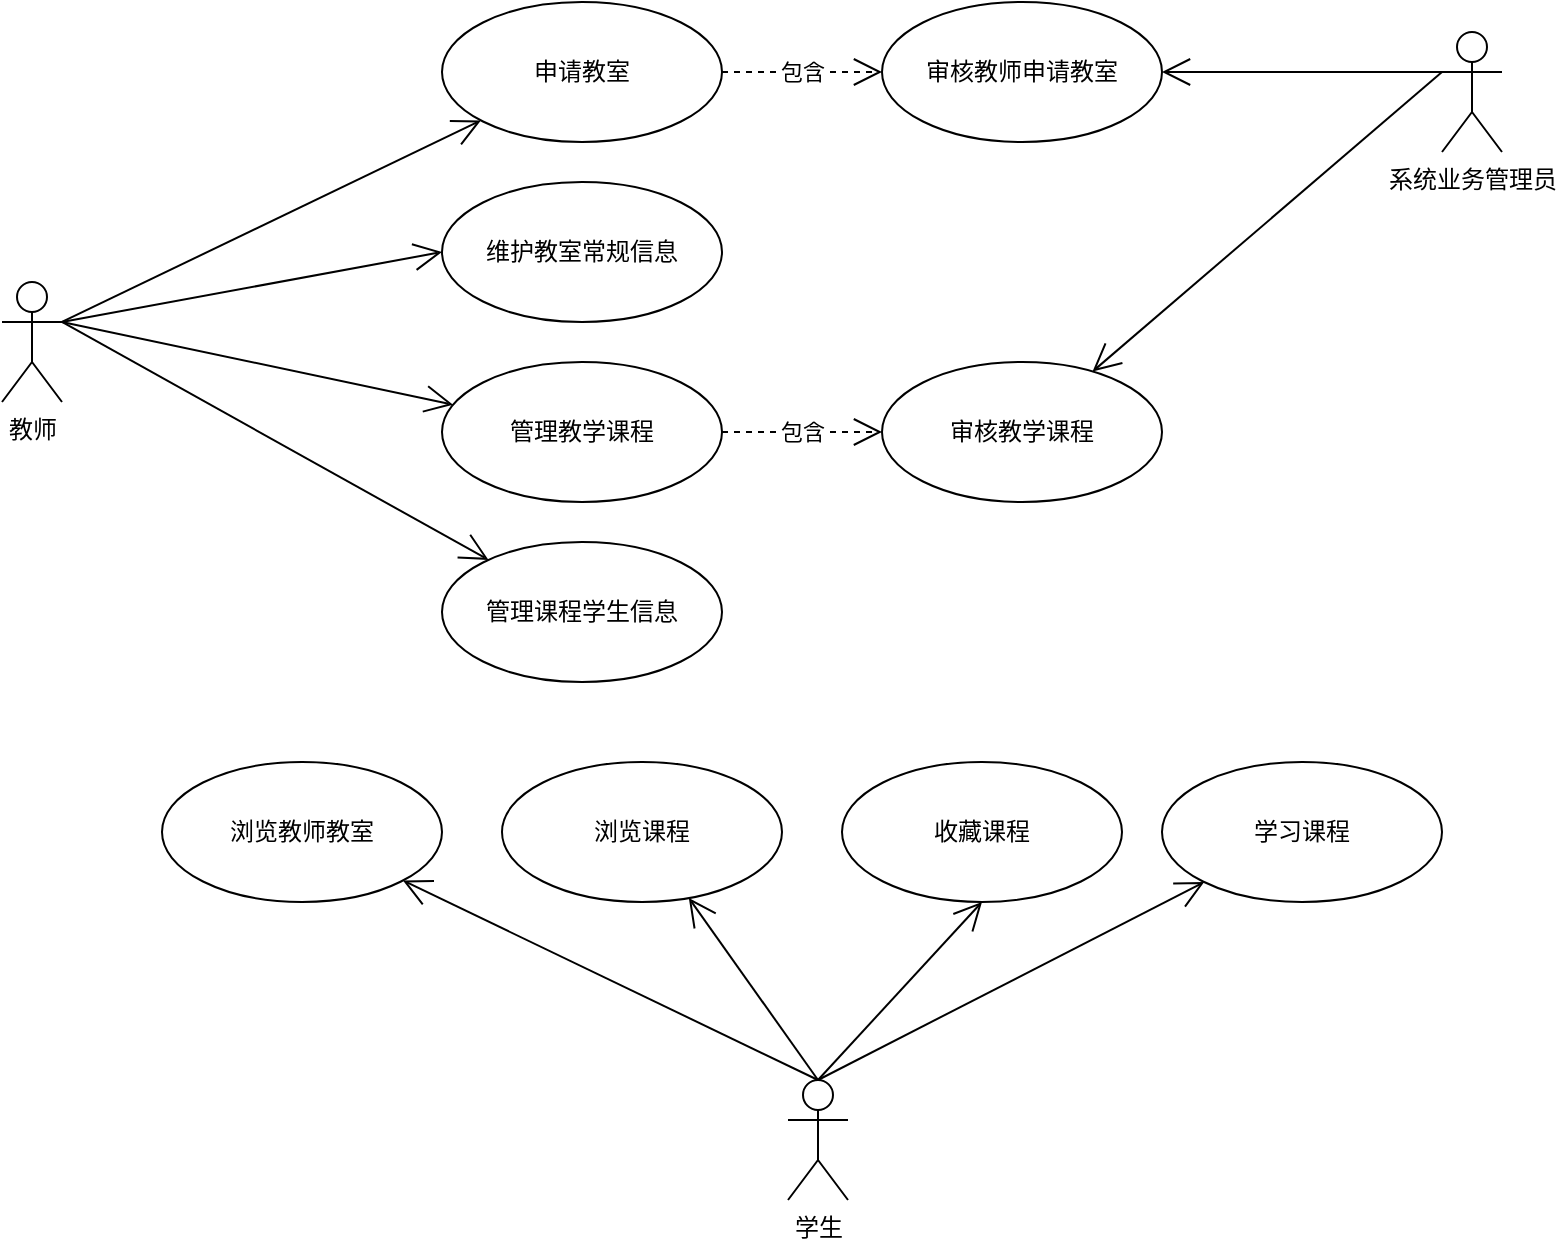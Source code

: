 <mxfile version="17.2.1" type="device" pages="4"><diagram id="CZV9MMM0hXiDkOWmQuvB" name="总体业务说明"><mxGraphModel dx="1185" dy="749" grid="1" gridSize="10" guides="1" tooltips="1" connect="1" arrows="1" fold="1" page="1" pageScale="1" pageWidth="827" pageHeight="1169" background="none" math="0" shadow="0"><root><mxCell id="0"/><mxCell id="1" parent="0"/><mxCell id="nzibrDUeOZ5jH33eeFMC-2" value="教师" style="shape=umlActor;verticalLabelPosition=bottom;verticalAlign=top;html=1;rounded=0;" parent="1" vertex="1"><mxGeometry x="20" y="200" width="30" height="60" as="geometry"/></mxCell><mxCell id="nzibrDUeOZ5jH33eeFMC-6" value="" style="endArrow=open;endFill=1;endSize=12;html=1;rounded=0;exitX=1;exitY=0.333;exitDx=0;exitDy=0;exitPerimeter=0;" parent="1" source="nzibrDUeOZ5jH33eeFMC-2" target="nzibrDUeOZ5jH33eeFMC-7" edge="1"><mxGeometry width="160" relative="1" as="geometry"><mxPoint x="330" y="520" as="sourcePoint"/><mxPoint x="267.551" y="124.569" as="targetPoint"/></mxGeometry></mxCell><mxCell id="nzibrDUeOZ5jH33eeFMC-7" value="申请教室" style="ellipse;whiteSpace=wrap;html=1;rounded=0;" parent="1" vertex="1"><mxGeometry x="240" y="60" width="140" height="70" as="geometry"/></mxCell><mxCell id="nzibrDUeOZ5jH33eeFMC-8" value="审核教师申请教室" style="ellipse;whiteSpace=wrap;html=1;rounded=0;" parent="1" vertex="1"><mxGeometry x="460" y="60" width="140" height="70" as="geometry"/></mxCell><mxCell id="nzibrDUeOZ5jH33eeFMC-9" value="系统业务管理员" style="shape=umlActor;verticalLabelPosition=bottom;verticalAlign=top;html=1;rounded=0;" parent="1" vertex="1"><mxGeometry x="740" y="75" width="30" height="60" as="geometry"/></mxCell><mxCell id="nzibrDUeOZ5jH33eeFMC-11" value="" style="endArrow=open;endFill=1;endSize=12;html=1;rounded=0;exitX=0;exitY=0.333;exitDx=0;exitDy=0;exitPerimeter=0;" parent="1" source="nzibrDUeOZ5jH33eeFMC-9" target="nzibrDUeOZ5jH33eeFMC-8" edge="1"><mxGeometry width="160" relative="1" as="geometry"><mxPoint x="580" y="260" as="sourcePoint"/><mxPoint x="490" y="520" as="targetPoint"/></mxGeometry></mxCell><mxCell id="nzibrDUeOZ5jH33eeFMC-14" value="包含" style="endArrow=open;endSize=12;dashed=1;html=1;rounded=0;exitX=1;exitY=0.5;exitDx=0;exitDy=0;entryX=0;entryY=0.5;entryDx=0;entryDy=0;" parent="1" source="nzibrDUeOZ5jH33eeFMC-7" target="nzibrDUeOZ5jH33eeFMC-8" edge="1"><mxGeometry width="160" relative="1" as="geometry"><mxPoint x="330" y="260" as="sourcePoint"/><mxPoint x="490" y="260" as="targetPoint"/></mxGeometry></mxCell><mxCell id="nzibrDUeOZ5jH33eeFMC-15" value="维护教室常规信息" style="ellipse;whiteSpace=wrap;html=1;rounded=0;" parent="1" vertex="1"><mxGeometry x="240" y="150" width="140" height="70" as="geometry"/></mxCell><mxCell id="nzibrDUeOZ5jH33eeFMC-16" value="管理教学课程" style="ellipse;whiteSpace=wrap;html=1;rounded=0;" parent="1" vertex="1"><mxGeometry x="240" y="240" width="140" height="70" as="geometry"/></mxCell><mxCell id="nzibrDUeOZ5jH33eeFMC-18" value="" style="endArrow=open;endFill=1;endSize=12;html=1;rounded=0;exitX=1;exitY=0.333;exitDx=0;exitDy=0;exitPerimeter=0;entryX=0;entryY=0.5;entryDx=0;entryDy=0;" parent="1" source="nzibrDUeOZ5jH33eeFMC-2" target="nzibrDUeOZ5jH33eeFMC-15" edge="1"><mxGeometry width="160" relative="1" as="geometry"><mxPoint x="330" y="520" as="sourcePoint"/><mxPoint x="490" y="520" as="targetPoint"/></mxGeometry></mxCell><mxCell id="nzibrDUeOZ5jH33eeFMC-19" value="" style="endArrow=open;endFill=1;endSize=12;html=1;rounded=0;exitX=1;exitY=0.333;exitDx=0;exitDy=0;exitPerimeter=0;" parent="1" source="nzibrDUeOZ5jH33eeFMC-2" target="nzibrDUeOZ5jH33eeFMC-16" edge="1"><mxGeometry width="160" relative="1" as="geometry"><mxPoint x="330" y="520" as="sourcePoint"/><mxPoint x="490" y="520" as="targetPoint"/></mxGeometry></mxCell><mxCell id="nzibrDUeOZ5jH33eeFMC-20" value="管理课程学生信息" style="ellipse;whiteSpace=wrap;html=1;rounded=0;" parent="1" vertex="1"><mxGeometry x="240" y="330" width="140" height="70" as="geometry"/></mxCell><mxCell id="nzibrDUeOZ5jH33eeFMC-21" value="" style="endArrow=open;endFill=1;endSize=12;html=1;rounded=0;exitX=1;exitY=0.333;exitDx=0;exitDy=0;exitPerimeter=0;" parent="1" source="nzibrDUeOZ5jH33eeFMC-2" target="nzibrDUeOZ5jH33eeFMC-20" edge="1"><mxGeometry width="160" relative="1" as="geometry"><mxPoint x="330" y="520" as="sourcePoint"/><mxPoint x="490" y="520" as="targetPoint"/></mxGeometry></mxCell><mxCell id="nzibrDUeOZ5jH33eeFMC-23" value="审核教学课程" style="ellipse;whiteSpace=wrap;html=1;rounded=0;" parent="1" vertex="1"><mxGeometry x="460" y="240" width="140" height="70" as="geometry"/></mxCell><mxCell id="nzibrDUeOZ5jH33eeFMC-24" value="包含" style="endArrow=open;endSize=12;dashed=1;html=1;rounded=0;exitX=1;exitY=0.5;exitDx=0;exitDy=0;entryX=0;entryY=0.5;entryDx=0;entryDy=0;" parent="1" source="nzibrDUeOZ5jH33eeFMC-16" target="nzibrDUeOZ5jH33eeFMC-23" edge="1"><mxGeometry width="160" relative="1" as="geometry"><mxPoint x="330" y="520" as="sourcePoint"/><mxPoint x="490" y="520" as="targetPoint"/></mxGeometry></mxCell><mxCell id="nzibrDUeOZ5jH33eeFMC-25" value="" style="endArrow=open;endFill=1;endSize=12;html=1;rounded=0;exitX=0;exitY=0.333;exitDx=0;exitDy=0;exitPerimeter=0;" parent="1" source="nzibrDUeOZ5jH33eeFMC-9" target="nzibrDUeOZ5jH33eeFMC-23" edge="1"><mxGeometry width="160" relative="1" as="geometry"><mxPoint x="330" y="520" as="sourcePoint"/><mxPoint x="490" y="520" as="targetPoint"/></mxGeometry></mxCell><mxCell id="nzibrDUeOZ5jH33eeFMC-26" value="浏览教师教室" style="ellipse;whiteSpace=wrap;html=1;rounded=0;" parent="1" vertex="1"><mxGeometry x="100" y="440" width="140" height="70" as="geometry"/></mxCell><mxCell id="nzibrDUeOZ5jH33eeFMC-27" value="浏览课程" style="ellipse;whiteSpace=wrap;html=1;rounded=0;" parent="1" vertex="1"><mxGeometry x="270" y="440" width="140" height="70" as="geometry"/></mxCell><mxCell id="nzibrDUeOZ5jH33eeFMC-28" value="收藏课程" style="ellipse;whiteSpace=wrap;html=1;rounded=0;" parent="1" vertex="1"><mxGeometry x="440" y="440" width="140" height="70" as="geometry"/></mxCell><mxCell id="nzibrDUeOZ5jH33eeFMC-29" value="学习课程" style="ellipse;whiteSpace=wrap;html=1;rounded=0;" parent="1" vertex="1"><mxGeometry x="600" y="440" width="140" height="70" as="geometry"/></mxCell><mxCell id="nzibrDUeOZ5jH33eeFMC-30" value="学生" style="shape=umlActor;verticalLabelPosition=bottom;verticalAlign=top;html=1;rounded=0;" parent="1" vertex="1"><mxGeometry x="413" y="599" width="30" height="60" as="geometry"/></mxCell><mxCell id="nzibrDUeOZ5jH33eeFMC-32" value="" style="endArrow=open;endFill=1;endSize=12;html=1;rounded=0;exitX=0.5;exitY=0;exitDx=0;exitDy=0;exitPerimeter=0;" parent="1" source="nzibrDUeOZ5jH33eeFMC-30" target="nzibrDUeOZ5jH33eeFMC-26" edge="1"><mxGeometry width="160" relative="1" as="geometry"><mxPoint x="330" y="520" as="sourcePoint"/><mxPoint x="490" y="520" as="targetPoint"/></mxGeometry></mxCell><mxCell id="nzibrDUeOZ5jH33eeFMC-33" value="" style="endArrow=open;endFill=1;endSize=12;html=1;rounded=0;exitX=0.5;exitY=0;exitDx=0;exitDy=0;exitPerimeter=0;" parent="1" source="nzibrDUeOZ5jH33eeFMC-30" target="nzibrDUeOZ5jH33eeFMC-27" edge="1"><mxGeometry width="160" relative="1" as="geometry"><mxPoint x="410" y="640" as="sourcePoint"/><mxPoint x="490" y="520" as="targetPoint"/></mxGeometry></mxCell><mxCell id="nzibrDUeOZ5jH33eeFMC-34" value="" style="endArrow=open;endFill=1;endSize=12;html=1;rounded=0;exitX=0.5;exitY=0;exitDx=0;exitDy=0;exitPerimeter=0;entryX=0.5;entryY=1;entryDx=0;entryDy=0;" parent="1" source="nzibrDUeOZ5jH33eeFMC-30" target="nzibrDUeOZ5jH33eeFMC-28" edge="1"><mxGeometry width="160" relative="1" as="geometry"><mxPoint x="330" y="520" as="sourcePoint"/><mxPoint x="490" y="520" as="targetPoint"/></mxGeometry></mxCell><mxCell id="nzibrDUeOZ5jH33eeFMC-35" value="" style="endArrow=open;endFill=1;endSize=12;html=1;rounded=0;exitX=0.5;exitY=0;exitDx=0;exitDy=0;exitPerimeter=0;" parent="1" source="nzibrDUeOZ5jH33eeFMC-30" target="nzibrDUeOZ5jH33eeFMC-29" edge="1"><mxGeometry width="160" relative="1" as="geometry"><mxPoint x="330" y="520" as="sourcePoint"/><mxPoint x="490" y="520" as="targetPoint"/></mxGeometry></mxCell></root></mxGraphModel></diagram><diagram id="v4Ql7SqHgAKQYIRvt1Us" name="软件的数据及关系说明"><mxGraphModel dx="1422" dy="865" grid="1" gridSize="10" guides="1" tooltips="1" connect="1" arrows="1" fold="1" page="1" pageScale="1" pageWidth="827" pageHeight="1169" math="0" shadow="0"><root><mxCell id="0MMHEN8xctuOCopO_JTM-0"/><mxCell id="0MMHEN8xctuOCopO_JTM-1" parent="0MMHEN8xctuOCopO_JTM-0"/><mxCell id="0MMHEN8xctuOCopO_JTM-2" value="教室种类" style="swimlane;fontStyle=1;align=center;verticalAlign=top;childLayout=stackLayout;horizontal=1;startSize=26;horizontalStack=0;resizeParent=1;resizeParentMax=0;resizeLast=0;collapsible=1;marginBottom=0;" parent="0MMHEN8xctuOCopO_JTM-1" vertex="1"><mxGeometry x="80" y="400" width="90" height="100" as="geometry"/></mxCell><mxCell id="0MMHEN8xctuOCopO_JTM-3" value="+ 名称&#10;+ 说明" style="text;strokeColor=none;fillColor=none;align=left;verticalAlign=top;spacingLeft=4;spacingRight=4;overflow=hidden;rotatable=0;points=[[0,0.5],[1,0.5]];portConstraint=eastwest;" parent="0MMHEN8xctuOCopO_JTM-2" vertex="1"><mxGeometry y="26" width="90" height="74" as="geometry"/></mxCell><mxCell id="PCjCt78BvHoQyzqr5lHw-0" value="教室" style="swimlane;fontStyle=1;align=center;verticalAlign=top;childLayout=stackLayout;horizontal=1;startSize=26;horizontalStack=0;resizeParent=1;resizeParentMax=0;resizeLast=0;collapsible=1;marginBottom=0;" parent="0MMHEN8xctuOCopO_JTM-1" vertex="1"><mxGeometry x="330" y="400" width="90" height="100" as="geometry"/></mxCell><mxCell id="PCjCt78BvHoQyzqr5lHw-1" value="+ 名称&#10;+ 说明&#10;+ 开放时间&#10;+ 关闭时间" style="text;strokeColor=none;fillColor=none;align=left;verticalAlign=top;spacingLeft=4;spacingRight=4;overflow=hidden;rotatable=0;points=[[0,0.5],[1,0.5]];portConstraint=eastwest;" parent="PCjCt78BvHoQyzqr5lHw-0" vertex="1"><mxGeometry y="26" width="90" height="74" as="geometry"/></mxCell><mxCell id="PCjCt78BvHoQyzqr5lHw-2" value="用户" style="swimlane;fontStyle=1;align=center;verticalAlign=top;childLayout=stackLayout;horizontal=1;startSize=26;horizontalStack=0;resizeParent=1;resizeParentMax=0;resizeLast=0;collapsible=1;marginBottom=0;" parent="0MMHEN8xctuOCopO_JTM-1" vertex="1"><mxGeometry x="330" y="80" width="90" height="100" as="geometry"/></mxCell><mxCell id="PCjCt78BvHoQyzqr5lHw-3" value="+ 名称&#10;+ 电子邮件&#10;+ 移动电话&#10;+ 密码" style="text;strokeColor=none;fillColor=none;align=left;verticalAlign=top;spacingLeft=4;spacingRight=4;overflow=hidden;rotatable=0;points=[[0,0.5],[1,0.5]];portConstraint=eastwest;" parent="PCjCt78BvHoQyzqr5lHw-2" vertex="1"><mxGeometry y="26" width="90" height="74" as="geometry"/></mxCell><mxCell id="PCjCt78BvHoQyzqr5lHw-4" value="用户组" style="swimlane;fontStyle=1;align=center;verticalAlign=top;childLayout=stackLayout;horizontal=1;startSize=26;horizontalStack=0;resizeParent=1;resizeParentMax=0;resizeLast=0;collapsible=1;marginBottom=0;" parent="0MMHEN8xctuOCopO_JTM-1" vertex="1"><mxGeometry x="150" y="80" width="90" height="100" as="geometry"/></mxCell><mxCell id="PCjCt78BvHoQyzqr5lHw-5" value="+ 名称&#10;+ 说明" style="text;strokeColor=none;fillColor=none;align=left;verticalAlign=top;spacingLeft=4;spacingRight=4;overflow=hidden;rotatable=0;points=[[0,0.5],[1,0.5]];portConstraint=eastwest;" parent="PCjCt78BvHoQyzqr5lHw-4" vertex="1"><mxGeometry y="26" width="90" height="74" as="geometry"/></mxCell><mxCell id="PCjCt78BvHoQyzqr5lHw-10" value="Relation" style="endArrow=open;html=1;endSize=12;startArrow=diamondThin;startSize=14;startFill=0;edgeStyle=orthogonalEdgeStyle;rounded=0;exitX=1;exitY=0.5;exitDx=0;exitDy=0;entryX=0;entryY=0.5;entryDx=0;entryDy=0;" parent="0MMHEN8xctuOCopO_JTM-1" source="PCjCt78BvHoQyzqr5lHw-5" target="PCjCt78BvHoQyzqr5lHw-3" edge="1"><mxGeometry relative="1" as="geometry"><mxPoint x="250" y="280" as="sourcePoint"/><mxPoint x="410" y="280" as="targetPoint"/></mxGeometry></mxCell><mxCell id="PCjCt78BvHoQyzqr5lHw-11" value="0..n" style="edgeLabel;resizable=0;html=1;align=left;verticalAlign=top;" parent="PCjCt78BvHoQyzqr5lHw-10" connectable="0" vertex="1"><mxGeometry x="-1" relative="1" as="geometry"/></mxCell><mxCell id="PCjCt78BvHoQyzqr5lHw-12" value="1" style="edgeLabel;resizable=0;html=1;align=right;verticalAlign=top;" parent="PCjCt78BvHoQyzqr5lHw-10" connectable="0" vertex="1"><mxGeometry x="1" relative="1" as="geometry"/></mxCell><mxCell id="PCjCt78BvHoQyzqr5lHw-13" value="教师" style="swimlane;fontStyle=1;align=center;verticalAlign=top;childLayout=stackLayout;horizontal=1;startSize=26;horizontalStack=0;resizeParent=1;resizeParentMax=0;resizeLast=0;collapsible=1;marginBottom=0;" parent="0MMHEN8xctuOCopO_JTM-1" vertex="1"><mxGeometry x="330" y="250" width="90" height="70" as="geometry"/></mxCell><mxCell id="PCjCt78BvHoQyzqr5lHw-15" value="学生" style="swimlane;fontStyle=1;align=center;verticalAlign=top;childLayout=stackLayout;horizontal=1;startSize=26;horizontalStack=0;resizeParent=1;resizeParentMax=0;resizeLast=0;collapsible=1;marginBottom=0;" parent="0MMHEN8xctuOCopO_JTM-1" vertex="1"><mxGeometry x="590" y="250" width="90" height="70" as="geometry"/></mxCell><mxCell id="PCjCt78BvHoQyzqr5lHw-16" value="业务管理员" style="swimlane;fontStyle=1;align=center;verticalAlign=top;childLayout=stackLayout;horizontal=1;startSize=26;horizontalStack=0;resizeParent=1;resizeParentMax=0;resizeLast=0;collapsible=1;marginBottom=0;" parent="0MMHEN8xctuOCopO_JTM-1" vertex="1"><mxGeometry x="80" y="250" width="90" height="70" as="geometry"/></mxCell><mxCell id="PCjCt78BvHoQyzqr5lHw-17" value="课程" style="swimlane;fontStyle=1;align=center;verticalAlign=top;childLayout=stackLayout;horizontal=1;startSize=26;horizontalStack=0;resizeParent=1;resizeParentMax=0;resizeLast=0;collapsible=1;marginBottom=0;" parent="0MMHEN8xctuOCopO_JTM-1" vertex="1"><mxGeometry x="590" y="400" width="90" height="100" as="geometry"/></mxCell><mxCell id="PCjCt78BvHoQyzqr5lHw-18" value="+ 名称&#10;+ 说明" style="text;strokeColor=none;fillColor=none;align=left;verticalAlign=top;spacingLeft=4;spacingRight=4;overflow=hidden;rotatable=0;points=[[0,0.5],[1,0.5]];portConstraint=eastwest;" parent="PCjCt78BvHoQyzqr5lHw-17" vertex="1"><mxGeometry y="26" width="90" height="74" as="geometry"/></mxCell><mxCell id="PCjCt78BvHoQyzqr5lHw-19" value="" style="endArrow=block;endSize=16;endFill=0;html=1;rounded=0;exitX=0.5;exitY=0;exitDx=0;exitDy=0;" parent="0MMHEN8xctuOCopO_JTM-1" source="PCjCt78BvHoQyzqr5lHw-13" target="PCjCt78BvHoQyzqr5lHw-3" edge="1"><mxGeometry width="160" relative="1" as="geometry"><mxPoint x="210" y="670" as="sourcePoint"/><mxPoint x="370" y="670" as="targetPoint"/></mxGeometry></mxCell><mxCell id="PCjCt78BvHoQyzqr5lHw-20" value="" style="endArrow=block;endSize=16;endFill=0;html=1;rounded=0;exitX=0.5;exitY=0;exitDx=0;exitDy=0;entryX=0.163;entryY=1.036;entryDx=0;entryDy=0;entryPerimeter=0;" parent="0MMHEN8xctuOCopO_JTM-1" source="PCjCt78BvHoQyzqr5lHw-16" target="PCjCt78BvHoQyzqr5lHw-3" edge="1"><mxGeometry x="0.2" y="-50" width="160" relative="1" as="geometry"><mxPoint x="130" y="290" as="sourcePoint"/><mxPoint x="290" y="290" as="targetPoint"/><Array as="points"><mxPoint x="125" y="220"/><mxPoint x="345" y="220"/></Array><mxPoint as="offset"/></mxGeometry></mxCell><mxCell id="PCjCt78BvHoQyzqr5lHw-24" value="" style="endArrow=block;endSize=16;endFill=0;html=1;rounded=0;exitX=0.5;exitY=0;exitDx=0;exitDy=0;entryX=0.837;entryY=1.045;entryDx=0;entryDy=0;entryPerimeter=0;" parent="0MMHEN8xctuOCopO_JTM-1" source="PCjCt78BvHoQyzqr5lHw-15" target="PCjCt78BvHoQyzqr5lHw-3" edge="1"><mxGeometry x="0.2" y="-50" width="160" relative="1" as="geometry"><mxPoint x="135" y="260" as="sourcePoint"/><mxPoint x="354.67" y="192.664" as="targetPoint"/><Array as="points"><mxPoint x="635" y="220"/><mxPoint x="405" y="220"/></Array><mxPoint as="offset"/></mxGeometry></mxCell><mxCell id="PCjCt78BvHoQyzqr5lHw-25" value="" style="endArrow=open;endFill=1;endSize=12;html=1;rounded=0;entryX=0.5;entryY=1;entryDx=0;entryDy=0;exitX=0.5;exitY=0;exitDx=0;exitDy=0;" parent="0MMHEN8xctuOCopO_JTM-1" source="PCjCt78BvHoQyzqr5lHw-0" target="PCjCt78BvHoQyzqr5lHw-13" edge="1"><mxGeometry width="160" relative="1" as="geometry"><mxPoint x="230" y="420" as="sourcePoint"/><mxPoint x="390" y="420" as="targetPoint"/></mxGeometry></mxCell><mxCell id="PCjCt78BvHoQyzqr5lHw-26" value="" style="endArrow=diamondThin;endFill=1;endSize=24;html=1;rounded=0;entryX=1;entryY=0.5;entryDx=0;entryDy=0;exitX=0;exitY=0.5;exitDx=0;exitDy=0;" parent="0MMHEN8xctuOCopO_JTM-1" source="PCjCt78BvHoQyzqr5lHw-1" target="0MMHEN8xctuOCopO_JTM-3" edge="1"><mxGeometry width="160" relative="1" as="geometry"><mxPoint x="140" y="700" as="sourcePoint"/><mxPoint x="300" y="700" as="targetPoint"/></mxGeometry></mxCell><mxCell id="PCjCt78BvHoQyzqr5lHw-28" value="" style="endArrow=diamondThin;endFill=1;endSize=24;html=1;rounded=0;entryX=1;entryY=0.5;entryDx=0;entryDy=0;" parent="0MMHEN8xctuOCopO_JTM-1" source="PCjCt78BvHoQyzqr5lHw-18" target="PCjCt78BvHoQyzqr5lHw-1" edge="1"><mxGeometry width="160" relative="1" as="geometry"><mxPoint x="580.63" y="449.5" as="sourcePoint"/><mxPoint x="420.0" y="449.5" as="targetPoint"/></mxGeometry></mxCell><mxCell id="PCjCt78BvHoQyzqr5lHw-29" value="" style="endArrow=open;endFill=1;endSize=12;html=1;rounded=0;exitX=0.5;exitY=1;exitDx=0;exitDy=0;entryX=0.5;entryY=0;entryDx=0;entryDy=0;" parent="0MMHEN8xctuOCopO_JTM-1" source="PCjCt78BvHoQyzqr5lHw-15" target="PCjCt78BvHoQyzqr5lHw-17" edge="1"><mxGeometry width="160" relative="1" as="geometry"><mxPoint x="230" y="420" as="sourcePoint"/><mxPoint x="390" y="420" as="targetPoint"/></mxGeometry></mxCell></root></mxGraphModel></diagram><diagram id="Lv7sN2hH-i3lVZIDMbXY" name="模块划分"><mxGraphModel dx="916" dy="1025" grid="1" gridSize="10" guides="1" tooltips="1" connect="1" arrows="1" fold="1" page="1" pageScale="1" pageWidth="827" pageHeight="1169" math="0" shadow="0"><root><mxCell id="oVRyLN8H_L6JZ5sVQGmy-0"/><mxCell id="oVRyLN8H_L6JZ5sVQGmy-1" parent="oVRyLN8H_L6JZ5sVQGmy-0"/><mxCell id="oVRyLN8H_L6JZ5sVQGmy-2" value="教师业务管理子系统" style="rounded=1;whiteSpace=wrap;html=1;verticalAlign=top;arcSize=5;" vertex="1" parent="oVRyLN8H_L6JZ5sVQGmy-1"><mxGeometry x="70" y="150" width="170" height="190" as="geometry"/></mxCell><mxCell id="oVRyLN8H_L6JZ5sVQGmy-4" value="教学信息门户子系统" style="rounded=1;whiteSpace=wrap;html=1;verticalAlign=top;" vertex="1" parent="oVRyLN8H_L6JZ5sVQGmy-1"><mxGeometry x="70" y="50" width="550" height="70" as="geometry"/></mxCell><mxCell id="oVRyLN8H_L6JZ5sVQGmy-6" value="常规站点信息维护模块" style="rounded=1;whiteSpace=wrap;html=1;fillColor=#dae8fc;strokeColor=#6c8ebf;gradientColor=#ffffff;" vertex="1" parent="oVRyLN8H_L6JZ5sVQGmy-1"><mxGeometry x="125" y="80" width="140" height="30" as="geometry"/></mxCell><mxCell id="oVRyLN8H_L6JZ5sVQGmy-7" value="课程信息发布维护模块" style="rounded=1;whiteSpace=wrap;html=1;fillColor=#dae8fc;strokeColor=#6c8ebf;gradientColor=#ffffff;" vertex="1" parent="oVRyLN8H_L6JZ5sVQGmy-1"><mxGeometry x="275" y="80" width="140" height="30" as="geometry"/></mxCell><mxCell id="oVRyLN8H_L6JZ5sVQGmy-8" value="课程信息查询服务模块" style="rounded=1;whiteSpace=wrap;html=1;fillColor=#dae8fc;strokeColor=#6c8ebf;gradientColor=#ffffff;" vertex="1" parent="oVRyLN8H_L6JZ5sVQGmy-1"><mxGeometry x="425" y="80" width="140" height="30" as="geometry"/></mxCell><mxCell id="oVRyLN8H_L6JZ5sVQGmy-13" value="" style="group" vertex="1" connectable="0" parent="oVRyLN8H_L6JZ5sVQGmy-1"><mxGeometry x="450" y="150" width="170" height="190" as="geometry"/></mxCell><mxCell id="oVRyLN8H_L6JZ5sVQGmy-3" value="系统业务管理子系统" style="rounded=1;whiteSpace=wrap;html=1;verticalAlign=top;arcSize=8;" vertex="1" parent="oVRyLN8H_L6JZ5sVQGmy-13"><mxGeometry width="170" height="190" as="geometry"/></mxCell><mxCell id="oVRyLN8H_L6JZ5sVQGmy-10" value="课程类型模块" style="rounded=1;whiteSpace=wrap;html=1;fillColor=#dae8fc;strokeColor=#6c8ebf;gradientColor=#ffffff;" vertex="1" parent="oVRyLN8H_L6JZ5sVQGmy-13"><mxGeometry x="22.67" y="30" width="132.22" height="32" as="geometry"/></mxCell><mxCell id="oVRyLN8H_L6JZ5sVQGmy-11" value="教室申请审核管理模块" style="rounded=1;whiteSpace=wrap;html=1;fillColor=#dae8fc;strokeColor=#6c8ebf;gradientColor=#ffffff;" vertex="1" parent="oVRyLN8H_L6JZ5sVQGmy-13"><mxGeometry x="22.67" y="70" width="132.22" height="31.33" as="geometry"/></mxCell><mxCell id="oVRyLN8H_L6JZ5sVQGmy-12" value="课程发布审核管理模块" style="rounded=1;whiteSpace=wrap;html=1;fillColor=#dae8fc;strokeColor=#6c8ebf;gradientColor=#ffffff;" vertex="1" parent="oVRyLN8H_L6JZ5sVQGmy-13"><mxGeometry x="22.67" y="110.0" width="132.22" height="30.67" as="geometry"/></mxCell><mxCell id="oVRyLN8H_L6JZ5sVQGmy-14" value="个人教室信息维护模块" style="rounded=1;whiteSpace=wrap;html=1;fillColor=#dae8fc;strokeColor=#6c8ebf;gradientColor=#ffffff;" vertex="1" parent="oVRyLN8H_L6JZ5sVQGmy-1"><mxGeometry x="85" y="190" width="140" height="30" as="geometry"/></mxCell><mxCell id="oVRyLN8H_L6JZ5sVQGmy-15" value="个人课程信息维护模块" style="rounded=1;whiteSpace=wrap;html=1;fillColor=#dae8fc;strokeColor=#6c8ebf;gradientColor=#ffffff;" vertex="1" parent="oVRyLN8H_L6JZ5sVQGmy-1"><mxGeometry x="85" y="230" width="140" height="30" as="geometry"/></mxCell><mxCell id="oVRyLN8H_L6JZ5sVQGmy-16" value="考试信息维护管理模块" style="rounded=1;whiteSpace=wrap;html=1;fillColor=#dae8fc;strokeColor=#6c8ebf;gradientColor=#ffffff;" vertex="1" parent="oVRyLN8H_L6JZ5sVQGmy-1"><mxGeometry x="85" y="270" width="140" height="30" as="geometry"/></mxCell><mxCell id="oVRyLN8H_L6JZ5sVQGmy-21" value="" style="group" vertex="1" connectable="0" parent="oVRyLN8H_L6JZ5sVQGmy-1"><mxGeometry x="260" y="150" width="170" height="190" as="geometry"/></mxCell><mxCell id="oVRyLN8H_L6JZ5sVQGmy-5" value="学生学习子系统" style="rounded=1;whiteSpace=wrap;html=1;verticalAlign=top;arcSize=4;" vertex="1" parent="oVRyLN8H_L6JZ5sVQGmy-21"><mxGeometry width="170" height="190" as="geometry"/></mxCell><mxCell id="oVRyLN8H_L6JZ5sVQGmy-17" value="课程收藏管理模块" style="rounded=1;whiteSpace=wrap;html=1;fillColor=#dae8fc;strokeColor=#6c8ebf;gradientColor=#ffffff;" vertex="1" parent="oVRyLN8H_L6JZ5sVQGmy-21"><mxGeometry x="15" y="30" width="140" height="30" as="geometry"/></mxCell><mxCell id="oVRyLN8H_L6JZ5sVQGmy-18" value="课程学习管理模块" style="rounded=1;whiteSpace=wrap;html=1;fillColor=#dae8fc;strokeColor=#6c8ebf;gradientColor=#ffffff;" vertex="1" parent="oVRyLN8H_L6JZ5sVQGmy-21"><mxGeometry x="15" y="70" width="140" height="30" as="geometry"/></mxCell><mxCell id="oVRyLN8H_L6JZ5sVQGmy-19" value="学习成绩管理模块" style="rounded=1;whiteSpace=wrap;html=1;fillColor=#dae8fc;strokeColor=#6c8ebf;gradientColor=#ffffff;" vertex="1" parent="oVRyLN8H_L6JZ5sVQGmy-21"><mxGeometry x="15" y="110" width="140" height="30" as="geometry"/></mxCell><mxCell id="oVRyLN8H_L6JZ5sVQGmy-20" value="考试信息查询模块" style="rounded=1;whiteSpace=wrap;html=1;fillColor=#dae8fc;strokeColor=#6c8ebf;gradientColor=#ffffff;" vertex="1" parent="oVRyLN8H_L6JZ5sVQGmy-21"><mxGeometry x="15" y="150" width="140" height="30" as="geometry"/></mxCell></root></mxGraphModel></diagram><diagram id="9DwvNMX9Kdb6Ey5xn8Tw" name="门户站点"><mxGraphModel dx="1290" dy="2194" grid="1" gridSize="10" guides="1" tooltips="1" connect="1" arrows="1" fold="1" page="1" pageScale="1" pageWidth="827" pageHeight="1169" math="0" shadow="0"><root><mxCell id="HdkiuIsHw78JaCzOyYaF-0"/><mxCell id="HdkiuIsHw78JaCzOyYaF-1" parent="HdkiuIsHw78JaCzOyYaF-0"/><mxCell id="HdkiuIsHw78JaCzOyYaF-2" value="" style="html=1;shadow=0;dashed=0;shape=mxgraph.bootstrap.rrect;rSize=5;fillColor=#ffffff;strokeColor=#999999;" vertex="1" parent="HdkiuIsHw78JaCzOyYaF-1"><mxGeometry x="20" y="100" width="170" height="420" as="geometry"/></mxCell><mxCell id="HdkiuIsHw78JaCzOyYaF-3" value="新闻类别 01" style="fillColor=none;strokeColor=none;align=left;spacing=20;fontSize=14;" vertex="1" parent="HdkiuIsHw78JaCzOyYaF-2"><mxGeometry width="170" height="30" relative="1" as="geometry"><mxPoint y="10" as="offset"/></mxGeometry></mxCell><mxCell id="HdkiuIsHw78JaCzOyYaF-4" value="新闻类别 02" style="fillColor=none;strokeColor=none;align=left;spacing=20;fontSize=14;" vertex="1" parent="HdkiuIsHw78JaCzOyYaF-2"><mxGeometry width="170" height="30" relative="1" as="geometry"><mxPoint y="40" as="offset"/></mxGeometry></mxCell><mxCell id="HdkiuIsHw78JaCzOyYaF-5" value="新闻类别 03" style="fillColor=none;strokeColor=none;align=left;spacing=20;fontSize=14;" vertex="1" parent="HdkiuIsHw78JaCzOyYaF-2"><mxGeometry width="170" height="30" relative="1" as="geometry"><mxPoint y="70" as="offset"/></mxGeometry></mxCell><mxCell id="HdkiuIsHw78JaCzOyYaF-6" value="" style="shape=line;strokeColor=#999999;perimeter=none;resizeWidth=1;" vertex="1" parent="HdkiuIsHw78JaCzOyYaF-2"><mxGeometry width="170" height="10" relative="1" as="geometry"><mxPoint y="100" as="offset"/></mxGeometry></mxCell><mxCell id="HdkiuIsHw78JaCzOyYaF-7" value="课程类别 01" style="fillColor=none;strokeColor=none;align=left;spacing=20;fontSize=14;" vertex="1" parent="HdkiuIsHw78JaCzOyYaF-2"><mxGeometry width="170" height="30" relative="1" as="geometry"><mxPoint y="110" as="offset"/></mxGeometry></mxCell><mxCell id="HdkiuIsHw78JaCzOyYaF-26" value="课程类别 04" style="fillColor=none;strokeColor=none;align=left;spacing=20;fontSize=14;" vertex="1" parent="HdkiuIsHw78JaCzOyYaF-2"><mxGeometry y="173.331" width="170" height="23.333" as="geometry"/></mxCell><mxCell id="HdkiuIsHw78JaCzOyYaF-27" value="课程类别 02" style="fillColor=none;strokeColor=none;align=left;spacing=20;fontSize=14;" vertex="1" parent="HdkiuIsHw78JaCzOyYaF-2"><mxGeometry y="131.477" width="170" height="18.527" as="geometry"/></mxCell><mxCell id="HdkiuIsHw78JaCzOyYaF-28" value="课程类别 03" style="fillColor=none;strokeColor=none;align=left;spacing=20;fontSize=14;" vertex="1" parent="HdkiuIsHw78JaCzOyYaF-2"><mxGeometry y="150.002" width="170" height="23.333" as="geometry"/></mxCell><mxCell id="HdkiuIsHw78JaCzOyYaF-8" value="轮播的图片" style="html=1;shadow=0;dashed=0;strokeColor=none;strokeWidth=1;fillColor=#777777;fontColor=#555555;whiteSpace=wrap;align=center;verticalAlign=middle;fontStyle=0;fontSize=40;" vertex="1" parent="HdkiuIsHw78JaCzOyYaF-1"><mxGeometry x="14" y="-150" width="956" height="240" as="geometry"/></mxCell><mxCell id="HdkiuIsHw78JaCzOyYaF-9" value="" style="html=1;verticalLabelPosition=bottom;labelBackgroundColor=#ffffff;verticalAlign=top;shadow=0;dashed=0;strokeWidth=4;shape=mxgraph.ios7.misc.more;strokeColor=#a0a0a0;" vertex="1" parent="HdkiuIsHw78JaCzOyYaF-8"><mxGeometry x="1" y="0.5" width="7" height="14" relative="1" as="geometry"><mxPoint x="-50" y="-7" as="offset"/></mxGeometry></mxCell><mxCell id="HdkiuIsHw78JaCzOyYaF-10" value="" style="flipH=1;html=1;verticalLabelPosition=bottom;labelBackgroundColor=#ffffff;verticalAlign=top;shadow=0;dashed=0;strokeWidth=4;shape=mxgraph.ios7.misc.more;strokeColor=#a0a0a0;" vertex="1" parent="HdkiuIsHw78JaCzOyYaF-8"><mxGeometry y="0.5" width="7" height="14" relative="1" as="geometry"><mxPoint x="43" y="-7" as="offset"/></mxGeometry></mxCell><mxCell id="HdkiuIsHw78JaCzOyYaF-11" value="" style="html=1;shadow=0;strokeColor=none;fillColor=#ffffff;" vertex="1" parent="HdkiuIsHw78JaCzOyYaF-8"><mxGeometry x="0.5" y="1" width="30" height="4" relative="1" as="geometry"><mxPoint x="-50" y="-20" as="offset"/></mxGeometry></mxCell><mxCell id="HdkiuIsHw78JaCzOyYaF-12" value="" style="html=1;shadow=0;strokeColor=none;fillColor=#BBBBBB;" vertex="1" parent="HdkiuIsHw78JaCzOyYaF-8"><mxGeometry x="0.5" y="1" width="30" height="4" relative="1" as="geometry"><mxPoint x="-15" y="-20" as="offset"/></mxGeometry></mxCell><mxCell id="HdkiuIsHw78JaCzOyYaF-13" value="" style="html=1;shadow=0;strokeColor=none;fillColor=#BBBBBB;" vertex="1" parent="HdkiuIsHw78JaCzOyYaF-8"><mxGeometry x="0.5" y="1" width="30" height="4" relative="1" as="geometry"><mxPoint x="20" y="-20" as="offset"/></mxGeometry></mxCell><mxCell id="HdkiuIsHw78JaCzOyYaF-14" value="&lt;b&gt;&lt;font style=&quot;font-size: 20px&quot;&gt;新闻标题&lt;br&gt;&lt;br&gt;&lt;/font&gt;&lt;/b&gt;&lt;br style=&quot;font-size: 14px&quot;&gt;新闻内容提要（不超过60字）" style="html=1;shadow=0;dashed=0;shape=mxgraph.bootstrap.rrect;rSize=5;strokeColor=#0085FC;html=1;whiteSpace=wrap;fillColor=#ffffff;fontColor=#0085FC;verticalAlign=bottom;align=left;spacing=20;spacingBottom=0;fontSize=14;" vertex="1" parent="HdkiuIsHw78JaCzOyYaF-1"><mxGeometry x="200" y="100" width="250" height="180" as="geometry"/></mxCell><mxCell id="HdkiuIsHw78JaCzOyYaF-15" value="新闻类别 01" style="html=1;shadow=0;dashed=0;shape=mxgraph.bootstrap.topButton;rSize=5;perimeter=none;whiteSpace=wrap;fillColor=#F7F7F7;strokeColor=#0085FC;fontColor=#212529;resizeWidth=1;fontSize=18;align=left;spacing=20;" vertex="1" parent="HdkiuIsHw78JaCzOyYaF-14"><mxGeometry width="250" height="50" relative="1" as="geometry"/></mxCell><mxCell id="HdkiuIsHw78JaCzOyYaF-16" value="&lt;b&gt;&lt;font style=&quot;font-size: 20px&quot;&gt;新闻标题&lt;/font&gt;&lt;/b&gt;&lt;br style=&quot;font-size: 14px&quot;&gt;&lt;br style=&quot;font-size: 14px&quot;&gt;新闻内容提要（不超过60字）" style="html=1;shadow=0;dashed=0;shape=mxgraph.bootstrap.rrect;rSize=5;strokeColor=#0085FC;html=1;whiteSpace=wrap;fillColor=#ffffff;fontColor=#0085FC;verticalAlign=bottom;align=left;spacing=20;spacingBottom=0;fontSize=14;" vertex="1" parent="HdkiuIsHw78JaCzOyYaF-1"><mxGeometry x="460" y="100" width="250" height="180" as="geometry"/></mxCell><mxCell id="HdkiuIsHw78JaCzOyYaF-17" value="新闻类别 02" style="html=1;shadow=0;dashed=0;shape=mxgraph.bootstrap.topButton;rSize=5;perimeter=none;whiteSpace=wrap;fillColor=#F7F7F7;strokeColor=#0085FC;fontColor=#212529;resizeWidth=1;fontSize=18;align=left;spacing=20;" vertex="1" parent="HdkiuIsHw78JaCzOyYaF-16"><mxGeometry width="250" height="50" relative="1" as="geometry"/></mxCell><mxCell id="HdkiuIsHw78JaCzOyYaF-18" value="&lt;b&gt;&lt;font style=&quot;font-size: 20px&quot;&gt;新闻标题&lt;/font&gt;&lt;/b&gt;&lt;br style=&quot;font-size: 14px&quot;&gt;&lt;br style=&quot;font-size: 14px&quot;&gt;新闻内容提要（不超过60字）" style="html=1;shadow=0;dashed=0;shape=mxgraph.bootstrap.rrect;rSize=5;strokeColor=#0085FC;html=1;whiteSpace=wrap;fillColor=#ffffff;fontColor=#0085FC;verticalAlign=bottom;align=left;spacing=20;spacingBottom=0;fontSize=14;" vertex="1" parent="HdkiuIsHw78JaCzOyYaF-1"><mxGeometry x="720" y="100" width="250" height="180" as="geometry"/></mxCell><mxCell id="HdkiuIsHw78JaCzOyYaF-19" value="新闻类别 03" style="html=1;shadow=0;dashed=0;shape=mxgraph.bootstrap.topButton;rSize=5;perimeter=none;whiteSpace=wrap;fillColor=#F7F7F7;strokeColor=#0085FC;fontColor=#212529;resizeWidth=1;fontSize=18;align=left;spacing=20;" vertex="1" parent="HdkiuIsHw78JaCzOyYaF-18"><mxGeometry width="250" height="50" relative="1" as="geometry"/></mxCell><mxCell id="HdkiuIsHw78JaCzOyYaF-29" value="&lt;p class=&quot;a&quot;&gt;&lt;span style=&quot;font-size: 24.0pt ; font-family: &amp;#34;微软雅黑&amp;#34; , sans-serif ; font-weight: normal&quot;&gt;亮点在线课堂管理信息系统&lt;span lang=&quot;EN-US&quot;&gt;&lt;/span&gt;&lt;/span&gt;&lt;/p&gt;" style="text;strokeColor=none;fillColor=none;html=1;fontSize=24;fontStyle=1;verticalAlign=middle;align=center;" vertex="1" parent="HdkiuIsHw78JaCzOyYaF-1"><mxGeometry x="14" y="-200" width="390" height="40" as="geometry"/></mxCell><mxCell id="HdkiuIsHw78JaCzOyYaF-31" value="登录系统" style="html=1;shadow=0;dashed=0;shape=mxgraph.bootstrap.rrect;rSize=5;strokeColor=none;strokeWidth=1;fillColor=#33A64C;fontColor=#FFFFFF;whiteSpace=wrap;align=center;verticalAlign=middle;spacingLeft=0;fontStyle=0;fontSize=16;spacing=5;" vertex="1" parent="HdkiuIsHw78JaCzOyYaF-1"><mxGeometry x="870" y="-200" width="90" height="40" as="geometry"/></mxCell><mxCell id="HdkiuIsHw78JaCzOyYaF-32" value="" style="shape=line;strokeColor=#999999;perimeter=none;resizeWidth=1;" vertex="1" parent="HdkiuIsHw78JaCzOyYaF-1"><mxGeometry x="205" y="290" width="760" height="10" as="geometry"/></mxCell><mxCell id="HdkiuIsHw78JaCzOyYaF-33" value="&lt;span style=&quot;font-size: 20px&quot;&gt;&lt;b&gt;课程标题&lt;/b&gt;&lt;/span&gt;&lt;br style=&quot;font-size: 14px&quot;&gt;&lt;br&gt;Some quick example text to build on the card title and make up the bulk of the card's content." style="html=1;shadow=0;dashed=0;shape=mxgraph.bootstrap.rrect;rSize=5;strokeColor=#0071D5;html=1;whiteSpace=wrap;fillColor=#0085FC;fontColor=#ffffff;verticalAlign=bottom;align=left;spacing=20;spacingBottom=0;fontSize=14;" vertex="1" parent="HdkiuIsHw78JaCzOyYaF-1"><mxGeometry x="200" y="319.44" width="250" height="180" as="geometry"/></mxCell><mxCell id="HdkiuIsHw78JaCzOyYaF-34" value="课程类别 01" style="html=1;shadow=0;dashed=0;shape=mxgraph.bootstrap.topButton;rSize=5;perimeter=none;whiteSpace=wrap;fillColor=#0081F4;strokeColor=#0071D5;fontColor=#ffffff;resizeWidth=1;fontSize=18;align=left;spacing=20;" vertex="1" parent="HdkiuIsHw78JaCzOyYaF-33"><mxGeometry width="250" height="50" relative="1" as="geometry"/></mxCell><mxCell id="HdkiuIsHw78JaCzOyYaF-35" value="&lt;span style=&quot;font-size: 20px&quot;&gt;&lt;b&gt;课程标题&lt;/b&gt;&lt;/span&gt;&lt;br style=&quot;font-size: 14px&quot;&gt;&lt;br style=&quot;font-size: 14px&quot;&gt;Some quick example text to build on the card title and make up the bulk of the card's content." style="html=1;shadow=0;dashed=0;shape=mxgraph.bootstrap.rrect;rSize=5;strokeColor=#2B8D40;html=1;whiteSpace=wrap;fillColor=#33A64C;fontColor=#ffffff;verticalAlign=bottom;align=left;spacing=20;spacingBottom=0;fontSize=14;" vertex="1" parent="HdkiuIsHw78JaCzOyYaF-1"><mxGeometry x="470" y="319" width="250" height="180" as="geometry"/></mxCell><mxCell id="HdkiuIsHw78JaCzOyYaF-36" value="课程类别 02" style="html=1;shadow=0;dashed=0;shape=mxgraph.bootstrap.topButton;rSize=5;perimeter=none;whiteSpace=wrap;fillColor=#31A14A;strokeColor=#2B8D40;fontColor=#ffffff;resizeWidth=1;fontSize=18;align=left;spacing=20;" vertex="1" parent="HdkiuIsHw78JaCzOyYaF-35"><mxGeometry width="250" height="50" relative="1" as="geometry"/></mxCell><mxCell id="HdkiuIsHw78JaCzOyYaF-37" value="" style="shape=line;strokeColor=#999999;perimeter=none;resizeWidth=1;" vertex="1" parent="HdkiuIsHw78JaCzOyYaF-1"><mxGeometry x="14" y="530" width="946" height="10" as="geometry"/></mxCell><mxCell id="HdkiuIsHw78JaCzOyYaF-38" value="Text" style="text;html=1;strokeColor=none;fillColor=none;align=center;verticalAlign=middle;whiteSpace=wrap;rounded=0;" vertex="1" parent="HdkiuIsHw78JaCzOyYaF-1"><mxGeometry x="470" y="290" width="60" height="30" as="geometry"/></mxCell><mxCell id="HdkiuIsHw78JaCzOyYaF-39" value="版权信息及其需要说明的信息" style="text;html=1;strokeColor=none;fillColor=none;align=center;verticalAlign=middle;whiteSpace=wrap;rounded=0;" vertex="1" parent="HdkiuIsHw78JaCzOyYaF-1"><mxGeometry x="430" y="540" width="220" height="30" as="geometry"/></mxCell></root></mxGraphModel></diagram></mxfile>